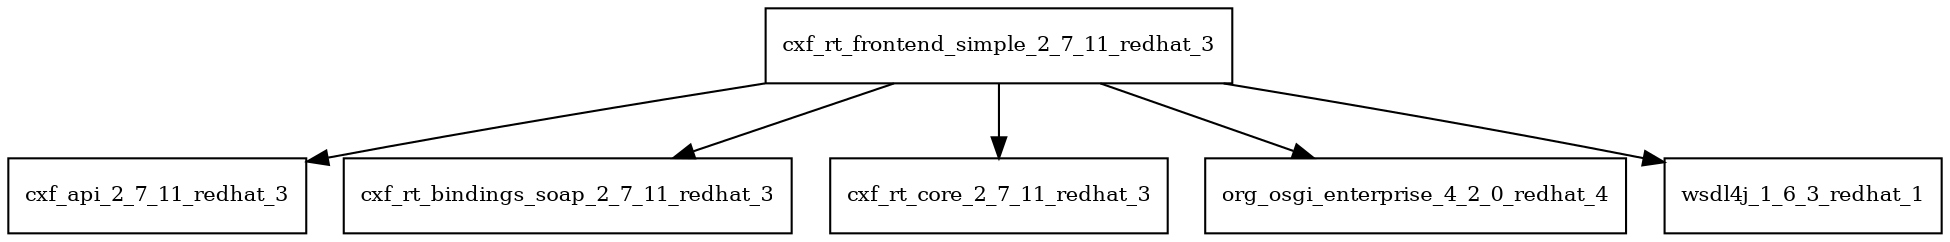 digraph cxf_rt_frontend_simple_2_7_11_redhat_3_dependencies {
  node [shape = box, fontsize=10.0];
  cxf_rt_frontend_simple_2_7_11_redhat_3 -> cxf_api_2_7_11_redhat_3;
  cxf_rt_frontend_simple_2_7_11_redhat_3 -> cxf_rt_bindings_soap_2_7_11_redhat_3;
  cxf_rt_frontend_simple_2_7_11_redhat_3 -> cxf_rt_core_2_7_11_redhat_3;
  cxf_rt_frontend_simple_2_7_11_redhat_3 -> org_osgi_enterprise_4_2_0_redhat_4;
  cxf_rt_frontend_simple_2_7_11_redhat_3 -> wsdl4j_1_6_3_redhat_1;
}
